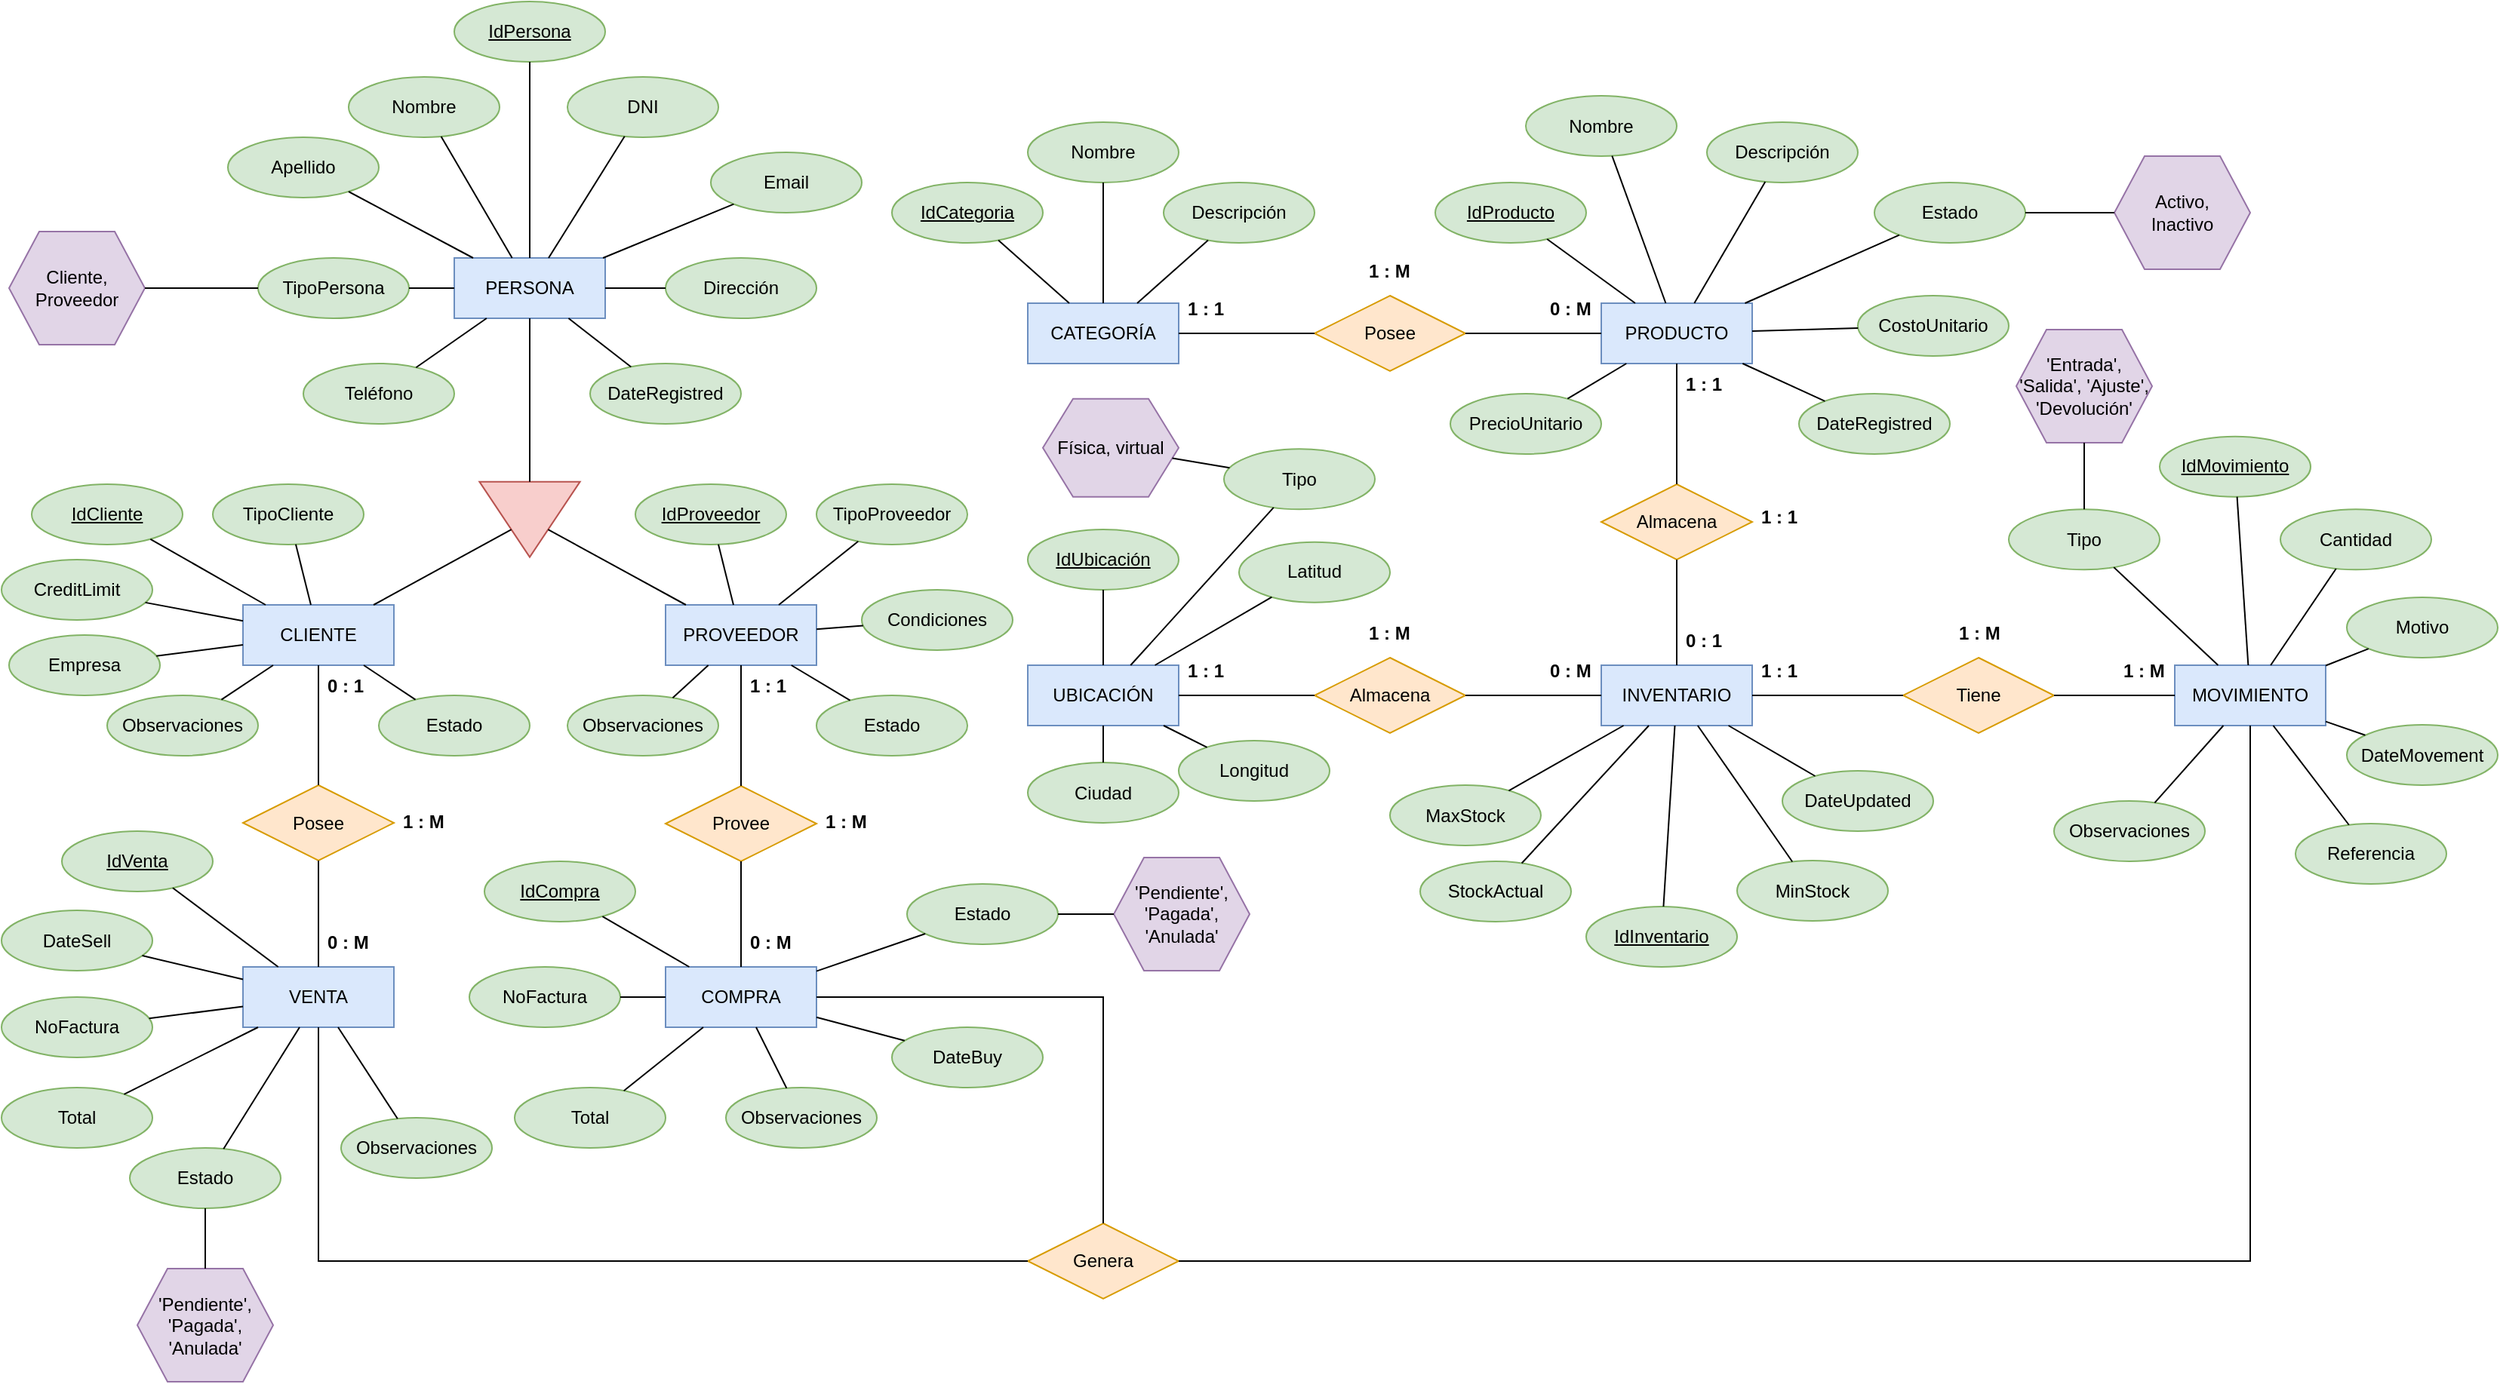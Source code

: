 <mxfile version="26.2.14">
  <diagram name="Página-1" id="IizV0ZKITarImfJM_A5O">
    <mxGraphModel dx="1426" dy="806" grid="1" gridSize="10" guides="1" tooltips="1" connect="1" arrows="1" fold="1" page="1" pageScale="1" pageWidth="827" pageHeight="1169" math="0" shadow="0">
      <root>
        <mxCell id="0" />
        <mxCell id="1" parent="0" />
        <mxCell id="AASYkf402rb6I2aHNUHm-3" value="PERSONA" style="whiteSpace=wrap;html=1;align=center;fillColor=#dae8fc;strokeColor=#6c8ebf;" parent="1" vertex="1">
          <mxGeometry x="300" y="210" width="100" height="40" as="geometry" />
        </mxCell>
        <mxCell id="AASYkf402rb6I2aHNUHm-46" value="Almacena" style="shape=rhombus;perimeter=rhombusPerimeter;whiteSpace=wrap;html=1;align=center;fillColor=#ffe6cc;strokeColor=#d79b00;" parent="1" vertex="1">
          <mxGeometry x="870" y="475" width="100" height="50" as="geometry" />
        </mxCell>
        <mxCell id="AASYkf402rb6I2aHNUHm-51" value="&lt;b&gt;1 : M&lt;/b&gt;" style="text;strokeColor=none;fillColor=none;spacingLeft=4;spacingRight=4;overflow=hidden;rotatable=0;points=[[0,0.5],[1,0.5]];portConstraint=eastwest;fontSize=12;whiteSpace=wrap;html=1;" parent="1" vertex="1">
          <mxGeometry x="260" y="570" width="40" height="30" as="geometry" />
        </mxCell>
        <mxCell id="AASYkf402rb6I2aHNUHm-61" value="TipoCliente" style="ellipse;whiteSpace=wrap;html=1;align=center;fillColor=#d5e8d4;strokeColor=#82b366;" parent="1" vertex="1">
          <mxGeometry x="140" y="360" width="100" height="40" as="geometry" />
        </mxCell>
        <mxCell id="A7rjeZ72b8iRB3e_D9d8-1" value="CLIENTE" style="whiteSpace=wrap;html=1;align=center;fillColor=#dae8fc;strokeColor=#6c8ebf;" parent="1" vertex="1">
          <mxGeometry x="160" y="440" width="100" height="40" as="geometry" />
        </mxCell>
        <mxCell id="A7rjeZ72b8iRB3e_D9d8-2" value="PROVEEDOR" style="whiteSpace=wrap;html=1;align=center;fillColor=#dae8fc;strokeColor=#6c8ebf;" parent="1" vertex="1">
          <mxGeometry x="440" y="440" width="100" height="40" as="geometry" />
        </mxCell>
        <mxCell id="A7rjeZ72b8iRB3e_D9d8-3" value="PRODUCTO" style="whiteSpace=wrap;html=1;align=center;fillColor=#dae8fc;strokeColor=#6c8ebf;" parent="1" vertex="1">
          <mxGeometry x="1060" y="240" width="100" height="40" as="geometry" />
        </mxCell>
        <mxCell id="A7rjeZ72b8iRB3e_D9d8-4" value="INVENTARIO" style="whiteSpace=wrap;html=1;align=center;fillColor=#dae8fc;strokeColor=#6c8ebf;" parent="1" vertex="1">
          <mxGeometry x="1060" y="480" width="100" height="40" as="geometry" />
        </mxCell>
        <mxCell id="A7rjeZ72b8iRB3e_D9d8-5" value="MOVIMIENTO" style="whiteSpace=wrap;html=1;align=center;fillColor=#dae8fc;strokeColor=#6c8ebf;" parent="1" vertex="1">
          <mxGeometry x="1440" y="480" width="100" height="40" as="geometry" />
        </mxCell>
        <mxCell id="A7rjeZ72b8iRB3e_D9d8-6" value="CATEGORÍA" style="whiteSpace=wrap;html=1;align=center;fillColor=#dae8fc;strokeColor=#6c8ebf;" parent="1" vertex="1">
          <mxGeometry x="680" y="240" width="100" height="40" as="geometry" />
        </mxCell>
        <mxCell id="A7rjeZ72b8iRB3e_D9d8-7" value="UBICACIÓN" style="whiteSpace=wrap;html=1;align=center;fillColor=#dae8fc;strokeColor=#6c8ebf;" parent="1" vertex="1">
          <mxGeometry x="680" y="480" width="100" height="40" as="geometry" />
        </mxCell>
        <mxCell id="A7rjeZ72b8iRB3e_D9d8-8" value="COMPRA" style="whiteSpace=wrap;html=1;align=center;fillColor=#dae8fc;strokeColor=#6c8ebf;" parent="1" vertex="1">
          <mxGeometry x="440" y="680" width="100" height="40" as="geometry" />
        </mxCell>
        <mxCell id="A7rjeZ72b8iRB3e_D9d8-9" value="VENTA" style="whiteSpace=wrap;html=1;align=center;fillColor=#dae8fc;strokeColor=#6c8ebf;" parent="1" vertex="1">
          <mxGeometry x="160" y="680" width="100" height="40" as="geometry" />
        </mxCell>
        <mxCell id="A7rjeZ72b8iRB3e_D9d8-10" value="" style="triangle;whiteSpace=wrap;html=1;rotation=90;fillColor=#f8cecc;strokeColor=#b85450;" parent="1" vertex="1">
          <mxGeometry x="325" y="350.0" width="50" height="66.67" as="geometry" />
        </mxCell>
        <mxCell id="A7rjeZ72b8iRB3e_D9d8-11" value="" style="endArrow=none;html=1;rounded=0;" parent="1" source="AASYkf402rb6I2aHNUHm-3" target="A7rjeZ72b8iRB3e_D9d8-10" edge="1">
          <mxGeometry relative="1" as="geometry">
            <mxPoint x="410" y="350" as="sourcePoint" />
            <mxPoint x="570" y="350" as="targetPoint" />
          </mxGeometry>
        </mxCell>
        <mxCell id="A7rjeZ72b8iRB3e_D9d8-12" value="" style="endArrow=none;html=1;rounded=0;" parent="1" source="A7rjeZ72b8iRB3e_D9d8-1" target="A7rjeZ72b8iRB3e_D9d8-10" edge="1">
          <mxGeometry relative="1" as="geometry">
            <mxPoint x="230" y="380" as="sourcePoint" />
            <mxPoint x="390" y="380" as="targetPoint" />
          </mxGeometry>
        </mxCell>
        <mxCell id="A7rjeZ72b8iRB3e_D9d8-13" value="" style="endArrow=none;html=1;rounded=0;" parent="1" source="A7rjeZ72b8iRB3e_D9d8-10" target="A7rjeZ72b8iRB3e_D9d8-2" edge="1">
          <mxGeometry relative="1" as="geometry">
            <mxPoint x="390" y="450" as="sourcePoint" />
            <mxPoint x="550" y="450" as="targetPoint" />
          </mxGeometry>
        </mxCell>
        <mxCell id="A7rjeZ72b8iRB3e_D9d8-14" value="Posee" style="shape=rhombus;perimeter=rhombusPerimeter;whiteSpace=wrap;html=1;align=center;fillColor=#ffe6cc;strokeColor=#d79b00;" parent="1" vertex="1">
          <mxGeometry x="160" y="559.5" width="100" height="50" as="geometry" />
        </mxCell>
        <mxCell id="A7rjeZ72b8iRB3e_D9d8-15" value="" style="endArrow=none;html=1;rounded=0;" parent="1" source="A7rjeZ72b8iRB3e_D9d8-1" target="A7rjeZ72b8iRB3e_D9d8-14" edge="1">
          <mxGeometry relative="1" as="geometry">
            <mxPoint x="210" y="520" as="sourcePoint" />
            <mxPoint x="370" y="520" as="targetPoint" />
          </mxGeometry>
        </mxCell>
        <mxCell id="A7rjeZ72b8iRB3e_D9d8-16" value="" style="endArrow=none;html=1;rounded=0;" parent="1" source="A7rjeZ72b8iRB3e_D9d8-14" target="A7rjeZ72b8iRB3e_D9d8-9" edge="1">
          <mxGeometry relative="1" as="geometry">
            <mxPoint x="400" y="540" as="sourcePoint" />
            <mxPoint x="560" y="540" as="targetPoint" />
          </mxGeometry>
        </mxCell>
        <mxCell id="A7rjeZ72b8iRB3e_D9d8-17" value="Provee" style="shape=rhombus;perimeter=rhombusPerimeter;whiteSpace=wrap;html=1;align=center;fillColor=#ffe6cc;strokeColor=#d79b00;" parent="1" vertex="1">
          <mxGeometry x="440" y="560" width="100" height="50" as="geometry" />
        </mxCell>
        <mxCell id="A7rjeZ72b8iRB3e_D9d8-18" value="" style="endArrow=none;html=1;rounded=0;" parent="1" source="A7rjeZ72b8iRB3e_D9d8-2" target="A7rjeZ72b8iRB3e_D9d8-17" edge="1">
          <mxGeometry relative="1" as="geometry">
            <mxPoint x="490" y="510" as="sourcePoint" />
            <mxPoint x="650" y="510" as="targetPoint" />
          </mxGeometry>
        </mxCell>
        <mxCell id="A7rjeZ72b8iRB3e_D9d8-19" value="" style="endArrow=none;html=1;rounded=0;" parent="1" source="A7rjeZ72b8iRB3e_D9d8-17" target="A7rjeZ72b8iRB3e_D9d8-8" edge="1">
          <mxGeometry relative="1" as="geometry">
            <mxPoint x="610" y="620" as="sourcePoint" />
            <mxPoint x="770" y="620" as="targetPoint" />
          </mxGeometry>
        </mxCell>
        <mxCell id="A7rjeZ72b8iRB3e_D9d8-20" value="Posee" style="shape=rhombus;perimeter=rhombusPerimeter;whiteSpace=wrap;html=1;align=center;fillColor=#ffe6cc;strokeColor=#d79b00;" parent="1" vertex="1">
          <mxGeometry x="870" y="235" width="100" height="50" as="geometry" />
        </mxCell>
        <mxCell id="A7rjeZ72b8iRB3e_D9d8-21" value="" style="endArrow=none;html=1;rounded=0;" parent="1" source="A7rjeZ72b8iRB3e_D9d8-6" target="A7rjeZ72b8iRB3e_D9d8-20" edge="1">
          <mxGeometry relative="1" as="geometry">
            <mxPoint x="770" y="340" as="sourcePoint" />
            <mxPoint x="930" y="340" as="targetPoint" />
          </mxGeometry>
        </mxCell>
        <mxCell id="A7rjeZ72b8iRB3e_D9d8-22" value="" style="endArrow=none;html=1;rounded=0;" parent="1" source="A7rjeZ72b8iRB3e_D9d8-20" target="A7rjeZ72b8iRB3e_D9d8-3" edge="1">
          <mxGeometry relative="1" as="geometry">
            <mxPoint x="920" y="560" as="sourcePoint" />
            <mxPoint x="1080" y="560" as="targetPoint" />
          </mxGeometry>
        </mxCell>
        <mxCell id="A7rjeZ72b8iRB3e_D9d8-23" value="Almacena" style="shape=rhombus;perimeter=rhombusPerimeter;whiteSpace=wrap;html=1;align=center;fillColor=#ffe6cc;strokeColor=#d79b00;" parent="1" vertex="1">
          <mxGeometry x="1060" y="360" width="100" height="50" as="geometry" />
        </mxCell>
        <mxCell id="A7rjeZ72b8iRB3e_D9d8-24" value="" style="endArrow=none;html=1;rounded=0;" parent="1" source="A7rjeZ72b8iRB3e_D9d8-3" target="A7rjeZ72b8iRB3e_D9d8-23" edge="1">
          <mxGeometry relative="1" as="geometry">
            <mxPoint x="1120" y="310" as="sourcePoint" />
            <mxPoint x="1280" y="310" as="targetPoint" />
          </mxGeometry>
        </mxCell>
        <mxCell id="A7rjeZ72b8iRB3e_D9d8-25" value="" style="endArrow=none;html=1;rounded=0;" parent="1" source="A7rjeZ72b8iRB3e_D9d8-23" target="A7rjeZ72b8iRB3e_D9d8-4" edge="1">
          <mxGeometry relative="1" as="geometry">
            <mxPoint x="1110" y="440" as="sourcePoint" />
            <mxPoint x="1270" y="440" as="targetPoint" />
          </mxGeometry>
        </mxCell>
        <mxCell id="A7rjeZ72b8iRB3e_D9d8-26" value="Tiene" style="shape=rhombus;perimeter=rhombusPerimeter;whiteSpace=wrap;html=1;align=center;fillColor=#ffe6cc;strokeColor=#d79b00;" parent="1" vertex="1">
          <mxGeometry x="1260" y="475" width="100" height="50" as="geometry" />
        </mxCell>
        <mxCell id="A7rjeZ72b8iRB3e_D9d8-27" value="" style="endArrow=none;html=1;rounded=0;" parent="1" source="A7rjeZ72b8iRB3e_D9d8-4" target="A7rjeZ72b8iRB3e_D9d8-26" edge="1">
          <mxGeometry relative="1" as="geometry">
            <mxPoint x="1180" y="560" as="sourcePoint" />
            <mxPoint x="1340" y="560" as="targetPoint" />
          </mxGeometry>
        </mxCell>
        <mxCell id="A7rjeZ72b8iRB3e_D9d8-28" value="" style="endArrow=none;html=1;rounded=0;" parent="1" source="A7rjeZ72b8iRB3e_D9d8-26" target="A7rjeZ72b8iRB3e_D9d8-5" edge="1">
          <mxGeometry relative="1" as="geometry">
            <mxPoint x="1310" y="590" as="sourcePoint" />
            <mxPoint x="1470" y="590" as="targetPoint" />
          </mxGeometry>
        </mxCell>
        <mxCell id="A7rjeZ72b8iRB3e_D9d8-29" value="Genera" style="shape=rhombus;perimeter=rhombusPerimeter;whiteSpace=wrap;html=1;align=center;fillColor=#ffe6cc;strokeColor=#d79b00;" parent="1" vertex="1">
          <mxGeometry x="680" y="850" width="100" height="50" as="geometry" />
        </mxCell>
        <mxCell id="A7rjeZ72b8iRB3e_D9d8-30" value="" style="endArrow=none;html=1;rounded=0;" parent="1" source="A7rjeZ72b8iRB3e_D9d8-9" target="A7rjeZ72b8iRB3e_D9d8-29" edge="1">
          <mxGeometry relative="1" as="geometry">
            <mxPoint x="410" y="800" as="sourcePoint" />
            <mxPoint x="570" y="800" as="targetPoint" />
            <Array as="points">
              <mxPoint x="210" y="875" />
            </Array>
          </mxGeometry>
        </mxCell>
        <mxCell id="A7rjeZ72b8iRB3e_D9d8-31" value="" style="endArrow=none;html=1;rounded=0;" parent="1" source="A7rjeZ72b8iRB3e_D9d8-29" target="A7rjeZ72b8iRB3e_D9d8-5" edge="1">
          <mxGeometry relative="1" as="geometry">
            <mxPoint x="1040" y="810" as="sourcePoint" />
            <mxPoint x="1200" y="810" as="targetPoint" />
            <Array as="points">
              <mxPoint x="1490" y="875" />
            </Array>
          </mxGeometry>
        </mxCell>
        <mxCell id="A7rjeZ72b8iRB3e_D9d8-32" value="" style="endArrow=none;html=1;rounded=0;" parent="1" source="A7rjeZ72b8iRB3e_D9d8-8" target="A7rjeZ72b8iRB3e_D9d8-29" edge="1">
          <mxGeometry relative="1" as="geometry">
            <mxPoint x="590" y="700" as="sourcePoint" />
            <mxPoint x="750" y="700" as="targetPoint" />
            <Array as="points">
              <mxPoint x="730" y="700" />
            </Array>
          </mxGeometry>
        </mxCell>
        <mxCell id="A7rjeZ72b8iRB3e_D9d8-33" value="" style="endArrow=none;html=1;rounded=0;" parent="1" source="A7rjeZ72b8iRB3e_D9d8-7" target="AASYkf402rb6I2aHNUHm-46" edge="1">
          <mxGeometry relative="1" as="geometry">
            <mxPoint x="920" y="640" as="sourcePoint" />
            <mxPoint x="1080" y="640" as="targetPoint" />
          </mxGeometry>
        </mxCell>
        <mxCell id="A7rjeZ72b8iRB3e_D9d8-34" value="" style="endArrow=none;html=1;rounded=0;" parent="1" source="AASYkf402rb6I2aHNUHm-46" target="A7rjeZ72b8iRB3e_D9d8-4" edge="1">
          <mxGeometry relative="1" as="geometry">
            <mxPoint x="970" y="590" as="sourcePoint" />
            <mxPoint x="1130" y="590" as="targetPoint" />
          </mxGeometry>
        </mxCell>
        <mxCell id="A7rjeZ72b8iRB3e_D9d8-35" value="IdPersona" style="ellipse;whiteSpace=wrap;html=1;align=center;fontStyle=4;fillColor=#d5e8d4;strokeColor=#82b366;" parent="1" vertex="1">
          <mxGeometry x="300" y="40" width="100" height="40" as="geometry" />
        </mxCell>
        <mxCell id="A7rjeZ72b8iRB3e_D9d8-36" value="Nombre" style="ellipse;whiteSpace=wrap;html=1;align=center;fillColor=#d5e8d4;strokeColor=#82b366;" parent="1" vertex="1">
          <mxGeometry x="230" y="90" width="100" height="40" as="geometry" />
        </mxCell>
        <mxCell id="A7rjeZ72b8iRB3e_D9d8-37" value="Apellido" style="ellipse;whiteSpace=wrap;html=1;align=center;fillColor=#d5e8d4;strokeColor=#82b366;" parent="1" vertex="1">
          <mxGeometry x="150" y="130" width="100" height="40" as="geometry" />
        </mxCell>
        <mxCell id="A7rjeZ72b8iRB3e_D9d8-38" value="DNI" style="ellipse;whiteSpace=wrap;html=1;align=center;fillColor=#d5e8d4;strokeColor=#82b366;" parent="1" vertex="1">
          <mxGeometry x="375" y="90" width="100" height="40" as="geometry" />
        </mxCell>
        <mxCell id="A7rjeZ72b8iRB3e_D9d8-39" value="Email" style="ellipse;whiteSpace=wrap;html=1;align=center;fillColor=#d5e8d4;strokeColor=#82b366;" parent="1" vertex="1">
          <mxGeometry x="470" y="140" width="100" height="40" as="geometry" />
        </mxCell>
        <mxCell id="A7rjeZ72b8iRB3e_D9d8-40" value="Teléfono" style="ellipse;whiteSpace=wrap;html=1;align=center;fillColor=#d5e8d4;strokeColor=#82b366;" parent="1" vertex="1">
          <mxGeometry x="200" y="280" width="100" height="40" as="geometry" />
        </mxCell>
        <mxCell id="A7rjeZ72b8iRB3e_D9d8-41" value="Dirección" style="ellipse;whiteSpace=wrap;html=1;align=center;fillColor=#d5e8d4;strokeColor=#82b366;" parent="1" vertex="1">
          <mxGeometry x="440" y="210" width="100" height="40" as="geometry" />
        </mxCell>
        <mxCell id="A7rjeZ72b8iRB3e_D9d8-42" value="DateRegistred" style="ellipse;whiteSpace=wrap;html=1;align=center;fillColor=#d5e8d4;strokeColor=#82b366;" parent="1" vertex="1">
          <mxGeometry x="390" y="280" width="100" height="40" as="geometry" />
        </mxCell>
        <mxCell id="A7rjeZ72b8iRB3e_D9d8-45" value="TipoPersona" style="ellipse;whiteSpace=wrap;html=1;align=center;fillColor=#d5e8d4;strokeColor=#82b366;" parent="1" vertex="1">
          <mxGeometry x="170" y="210" width="100" height="40" as="geometry" />
        </mxCell>
        <mxCell id="A7rjeZ72b8iRB3e_D9d8-46" value="" style="endArrow=none;html=1;rounded=0;" parent="1" source="AASYkf402rb6I2aHNUHm-3" target="A7rjeZ72b8iRB3e_D9d8-35" edge="1">
          <mxGeometry relative="1" as="geometry">
            <mxPoint x="320" y="120" as="sourcePoint" />
            <mxPoint x="480" y="120" as="targetPoint" />
          </mxGeometry>
        </mxCell>
        <mxCell id="A7rjeZ72b8iRB3e_D9d8-47" value="" style="endArrow=none;html=1;rounded=0;" parent="1" source="A7rjeZ72b8iRB3e_D9d8-36" target="AASYkf402rb6I2aHNUHm-3" edge="1">
          <mxGeometry relative="1" as="geometry">
            <mxPoint x="260" y="120" as="sourcePoint" />
            <mxPoint x="420" y="120" as="targetPoint" />
          </mxGeometry>
        </mxCell>
        <mxCell id="A7rjeZ72b8iRB3e_D9d8-48" value="" style="endArrow=none;html=1;rounded=0;" parent="1" source="A7rjeZ72b8iRB3e_D9d8-37" target="AASYkf402rb6I2aHNUHm-3" edge="1">
          <mxGeometry relative="1" as="geometry">
            <mxPoint x="240" y="180" as="sourcePoint" />
            <mxPoint x="400" y="180" as="targetPoint" />
          </mxGeometry>
        </mxCell>
        <mxCell id="A7rjeZ72b8iRB3e_D9d8-49" value="" style="endArrow=none;html=1;rounded=0;" parent="1" source="A7rjeZ72b8iRB3e_D9d8-40" target="AASYkf402rb6I2aHNUHm-3" edge="1">
          <mxGeometry relative="1" as="geometry">
            <mxPoint x="160" y="210" as="sourcePoint" />
            <mxPoint x="320" y="210" as="targetPoint" />
          </mxGeometry>
        </mxCell>
        <mxCell id="A7rjeZ72b8iRB3e_D9d8-50" value="" style="endArrow=none;html=1;rounded=0;" parent="1" source="A7rjeZ72b8iRB3e_D9d8-45" target="AASYkf402rb6I2aHNUHm-3" edge="1">
          <mxGeometry relative="1" as="geometry">
            <mxPoint x="310" y="300" as="sourcePoint" />
            <mxPoint x="470" y="300" as="targetPoint" />
          </mxGeometry>
        </mxCell>
        <mxCell id="A7rjeZ72b8iRB3e_D9d8-51" value="" style="endArrow=none;html=1;rounded=0;" parent="1" source="AASYkf402rb6I2aHNUHm-3" target="A7rjeZ72b8iRB3e_D9d8-38" edge="1">
          <mxGeometry relative="1" as="geometry">
            <mxPoint x="400" y="170" as="sourcePoint" />
            <mxPoint x="560" y="170" as="targetPoint" />
          </mxGeometry>
        </mxCell>
        <mxCell id="A7rjeZ72b8iRB3e_D9d8-52" value="" style="endArrow=none;html=1;rounded=0;" parent="1" source="AASYkf402rb6I2aHNUHm-3" target="A7rjeZ72b8iRB3e_D9d8-39" edge="1">
          <mxGeometry relative="1" as="geometry">
            <mxPoint x="420" y="190" as="sourcePoint" />
            <mxPoint x="580" y="190" as="targetPoint" />
          </mxGeometry>
        </mxCell>
        <mxCell id="A7rjeZ72b8iRB3e_D9d8-53" value="" style="endArrow=none;html=1;rounded=0;" parent="1" source="AASYkf402rb6I2aHNUHm-3" target="A7rjeZ72b8iRB3e_D9d8-41" edge="1">
          <mxGeometry relative="1" as="geometry">
            <mxPoint x="460" y="250" as="sourcePoint" />
            <mxPoint x="620" y="250" as="targetPoint" />
          </mxGeometry>
        </mxCell>
        <mxCell id="A7rjeZ72b8iRB3e_D9d8-54" value="" style="endArrow=none;html=1;rounded=0;" parent="1" source="AASYkf402rb6I2aHNUHm-3" target="A7rjeZ72b8iRB3e_D9d8-42" edge="1">
          <mxGeometry relative="1" as="geometry">
            <mxPoint x="390" y="280" as="sourcePoint" />
            <mxPoint x="550" y="280" as="targetPoint" />
          </mxGeometry>
        </mxCell>
        <mxCell id="A7rjeZ72b8iRB3e_D9d8-55" value="IdCliente" style="ellipse;whiteSpace=wrap;html=1;align=center;fontStyle=4;fillColor=#d5e8d4;strokeColor=#82b366;" parent="1" vertex="1">
          <mxGeometry x="20" y="360" width="100" height="40" as="geometry" />
        </mxCell>
        <mxCell id="A7rjeZ72b8iRB3e_D9d8-57" value="Cliente,&lt;div&gt;Proveedor&lt;/div&gt;" style="shape=hexagon;perimeter=hexagonPerimeter2;whiteSpace=wrap;html=1;fixedSize=1;fillColor=#e1d5e7;strokeColor=#9673a6;" parent="1" vertex="1">
          <mxGeometry x="5" y="192.5" width="90" height="75" as="geometry" />
        </mxCell>
        <mxCell id="A7rjeZ72b8iRB3e_D9d8-58" value="" style="endArrow=none;html=1;rounded=0;" parent="1" source="A7rjeZ72b8iRB3e_D9d8-57" target="A7rjeZ72b8iRB3e_D9d8-45" edge="1">
          <mxGeometry relative="1" as="geometry">
            <mxPoint x="100" y="280" as="sourcePoint" />
            <mxPoint x="260" y="280" as="targetPoint" />
          </mxGeometry>
        </mxCell>
        <mxCell id="A7rjeZ72b8iRB3e_D9d8-59" value="CreditLimit" style="ellipse;whiteSpace=wrap;html=1;align=center;fillColor=#d5e8d4;strokeColor=#82b366;" parent="1" vertex="1">
          <mxGeometry y="410" width="100" height="40" as="geometry" />
        </mxCell>
        <mxCell id="A7rjeZ72b8iRB3e_D9d8-60" value="Empresa" style="ellipse;whiteSpace=wrap;html=1;align=center;fillColor=#d5e8d4;strokeColor=#82b366;" parent="1" vertex="1">
          <mxGeometry x="5" y="460" width="100" height="40" as="geometry" />
        </mxCell>
        <mxCell id="A7rjeZ72b8iRB3e_D9d8-61" value="" style="endArrow=none;html=1;rounded=0;" parent="1" source="AASYkf402rb6I2aHNUHm-61" target="A7rjeZ72b8iRB3e_D9d8-1" edge="1">
          <mxGeometry relative="1" as="geometry">
            <mxPoint x="230" y="400" as="sourcePoint" />
            <mxPoint x="390" y="400" as="targetPoint" />
          </mxGeometry>
        </mxCell>
        <mxCell id="A7rjeZ72b8iRB3e_D9d8-62" value="" style="endArrow=none;html=1;rounded=0;" parent="1" source="A7rjeZ72b8iRB3e_D9d8-55" target="A7rjeZ72b8iRB3e_D9d8-1" edge="1">
          <mxGeometry relative="1" as="geometry">
            <mxPoint x="70" y="470" as="sourcePoint" />
            <mxPoint x="230" y="470" as="targetPoint" />
          </mxGeometry>
        </mxCell>
        <mxCell id="A7rjeZ72b8iRB3e_D9d8-63" value="" style="endArrow=none;html=1;rounded=0;" parent="1" source="A7rjeZ72b8iRB3e_D9d8-59" target="A7rjeZ72b8iRB3e_D9d8-1" edge="1">
          <mxGeometry relative="1" as="geometry">
            <mxPoint x="170" y="510" as="sourcePoint" />
            <mxPoint x="330" y="510" as="targetPoint" />
          </mxGeometry>
        </mxCell>
        <mxCell id="A7rjeZ72b8iRB3e_D9d8-64" value="" style="endArrow=none;html=1;rounded=0;" parent="1" source="A7rjeZ72b8iRB3e_D9d8-60" target="A7rjeZ72b8iRB3e_D9d8-1" edge="1">
          <mxGeometry relative="1" as="geometry">
            <mxPoint x="140" y="520" as="sourcePoint" />
            <mxPoint x="300" y="520" as="targetPoint" />
          </mxGeometry>
        </mxCell>
        <mxCell id="A7rjeZ72b8iRB3e_D9d8-65" value="Estado" style="ellipse;whiteSpace=wrap;html=1;align=center;fillColor=#d5e8d4;strokeColor=#82b366;" parent="1" vertex="1">
          <mxGeometry x="250" y="500" width="100" height="40" as="geometry" />
        </mxCell>
        <mxCell id="A7rjeZ72b8iRB3e_D9d8-66" value="" style="endArrow=none;html=1;rounded=0;" parent="1" source="A7rjeZ72b8iRB3e_D9d8-1" target="A7rjeZ72b8iRB3e_D9d8-65" edge="1">
          <mxGeometry relative="1" as="geometry">
            <mxPoint x="310" y="550" as="sourcePoint" />
            <mxPoint x="470" y="550" as="targetPoint" />
          </mxGeometry>
        </mxCell>
        <mxCell id="A7rjeZ72b8iRB3e_D9d8-69" value="Observaciones" style="ellipse;whiteSpace=wrap;html=1;align=center;fillColor=#d5e8d4;strokeColor=#82b366;" parent="1" vertex="1">
          <mxGeometry x="70" y="500" width="100" height="40" as="geometry" />
        </mxCell>
        <mxCell id="A7rjeZ72b8iRB3e_D9d8-70" value="" style="endArrow=none;html=1;rounded=0;" parent="1" source="A7rjeZ72b8iRB3e_D9d8-69" target="A7rjeZ72b8iRB3e_D9d8-1" edge="1">
          <mxGeometry relative="1" as="geometry">
            <mxPoint x="160" y="520" as="sourcePoint" />
            <mxPoint x="320" y="520" as="targetPoint" />
          </mxGeometry>
        </mxCell>
        <mxCell id="A7rjeZ72b8iRB3e_D9d8-71" value="IdProveedor" style="ellipse;whiteSpace=wrap;html=1;align=center;fontStyle=4;fillColor=#d5e8d4;strokeColor=#82b366;" parent="1" vertex="1">
          <mxGeometry x="420" y="360" width="100" height="40" as="geometry" />
        </mxCell>
        <mxCell id="A7rjeZ72b8iRB3e_D9d8-72" value="TipoProveedor" style="ellipse;whiteSpace=wrap;html=1;align=center;fillColor=#d5e8d4;strokeColor=#82b366;" parent="1" vertex="1">
          <mxGeometry x="540" y="360" width="100" height="40" as="geometry" />
        </mxCell>
        <mxCell id="A7rjeZ72b8iRB3e_D9d8-73" value="Condiciones" style="ellipse;whiteSpace=wrap;html=1;align=center;fillColor=#d5e8d4;strokeColor=#82b366;" parent="1" vertex="1">
          <mxGeometry x="570" y="430" width="100" height="40" as="geometry" />
        </mxCell>
        <mxCell id="A7rjeZ72b8iRB3e_D9d8-74" value="Estado" style="ellipse;whiteSpace=wrap;html=1;align=center;fillColor=#d5e8d4;strokeColor=#82b366;" parent="1" vertex="1">
          <mxGeometry x="540" y="500" width="100" height="40" as="geometry" />
        </mxCell>
        <mxCell id="A7rjeZ72b8iRB3e_D9d8-75" value="Observaciones" style="ellipse;whiteSpace=wrap;html=1;align=center;fillColor=#d5e8d4;strokeColor=#82b366;" parent="1" vertex="1">
          <mxGeometry x="375" y="500" width="100" height="40" as="geometry" />
        </mxCell>
        <mxCell id="A7rjeZ72b8iRB3e_D9d8-76" value="" style="endArrow=none;html=1;rounded=0;" parent="1" source="A7rjeZ72b8iRB3e_D9d8-75" target="A7rjeZ72b8iRB3e_D9d8-2" edge="1">
          <mxGeometry relative="1" as="geometry">
            <mxPoint x="430" y="580" as="sourcePoint" />
            <mxPoint x="590" y="580" as="targetPoint" />
          </mxGeometry>
        </mxCell>
        <mxCell id="A7rjeZ72b8iRB3e_D9d8-77" value="" style="endArrow=none;html=1;rounded=0;" parent="1" source="A7rjeZ72b8iRB3e_D9d8-2" target="A7rjeZ72b8iRB3e_D9d8-74" edge="1">
          <mxGeometry relative="1" as="geometry">
            <mxPoint x="600" y="570" as="sourcePoint" />
            <mxPoint x="760" y="570" as="targetPoint" />
          </mxGeometry>
        </mxCell>
        <mxCell id="A7rjeZ72b8iRB3e_D9d8-78" value="" style="endArrow=none;html=1;rounded=0;" parent="1" source="A7rjeZ72b8iRB3e_D9d8-2" target="A7rjeZ72b8iRB3e_D9d8-71" edge="1">
          <mxGeometry relative="1" as="geometry">
            <mxPoint x="520" y="420" as="sourcePoint" />
            <mxPoint x="680" y="420" as="targetPoint" />
          </mxGeometry>
        </mxCell>
        <mxCell id="A7rjeZ72b8iRB3e_D9d8-79" value="" style="endArrow=none;html=1;rounded=0;" parent="1" source="A7rjeZ72b8iRB3e_D9d8-2" target="A7rjeZ72b8iRB3e_D9d8-72" edge="1">
          <mxGeometry relative="1" as="geometry">
            <mxPoint x="530" y="420" as="sourcePoint" />
            <mxPoint x="690" y="420" as="targetPoint" />
          </mxGeometry>
        </mxCell>
        <mxCell id="A7rjeZ72b8iRB3e_D9d8-80" value="" style="endArrow=none;html=1;rounded=0;" parent="1" source="A7rjeZ72b8iRB3e_D9d8-2" target="A7rjeZ72b8iRB3e_D9d8-73" edge="1">
          <mxGeometry relative="1" as="geometry">
            <mxPoint x="590" y="480" as="sourcePoint" />
            <mxPoint x="750" y="480" as="targetPoint" />
          </mxGeometry>
        </mxCell>
        <mxCell id="A7rjeZ72b8iRB3e_D9d8-81" value="IdProducto" style="ellipse;whiteSpace=wrap;html=1;align=center;fontStyle=4;fillColor=#d5e8d4;strokeColor=#82b366;" parent="1" vertex="1">
          <mxGeometry x="950" y="160" width="100" height="40" as="geometry" />
        </mxCell>
        <mxCell id="A7rjeZ72b8iRB3e_D9d8-82" value="Nombre" style="ellipse;whiteSpace=wrap;html=1;align=center;fillColor=#d5e8d4;strokeColor=#82b366;" parent="1" vertex="1">
          <mxGeometry x="1010" y="102.5" width="100" height="40" as="geometry" />
        </mxCell>
        <mxCell id="A7rjeZ72b8iRB3e_D9d8-85" value="Descripción" style="ellipse;whiteSpace=wrap;html=1;align=center;fillColor=#d5e8d4;strokeColor=#82b366;" parent="1" vertex="1">
          <mxGeometry x="1130" y="120" width="100" height="40" as="geometry" />
        </mxCell>
        <mxCell id="A7rjeZ72b8iRB3e_D9d8-86" value="PrecioUnitario" style="ellipse;whiteSpace=wrap;html=1;align=center;fillColor=#d5e8d4;strokeColor=#82b366;" parent="1" vertex="1">
          <mxGeometry x="960" y="300" width="100" height="40" as="geometry" />
        </mxCell>
        <mxCell id="A7rjeZ72b8iRB3e_D9d8-87" value="CostoUnitario" style="ellipse;whiteSpace=wrap;html=1;align=center;fillColor=#d5e8d4;strokeColor=#82b366;" parent="1" vertex="1">
          <mxGeometry x="1230" y="235" width="100" height="40" as="geometry" />
        </mxCell>
        <mxCell id="A7rjeZ72b8iRB3e_D9d8-88" value="DateRegistred" style="ellipse;whiteSpace=wrap;html=1;align=center;fillColor=#d5e8d4;strokeColor=#82b366;" parent="1" vertex="1">
          <mxGeometry x="1191" y="300" width="100" height="40" as="geometry" />
        </mxCell>
        <mxCell id="A7rjeZ72b8iRB3e_D9d8-89" value="" style="endArrow=none;html=1;rounded=0;" parent="1" source="A7rjeZ72b8iRB3e_D9d8-81" target="A7rjeZ72b8iRB3e_D9d8-3" edge="1">
          <mxGeometry relative="1" as="geometry">
            <mxPoint x="1150" y="170" as="sourcePoint" />
            <mxPoint x="1310" y="170" as="targetPoint" />
          </mxGeometry>
        </mxCell>
        <mxCell id="A7rjeZ72b8iRB3e_D9d8-90" value="" style="endArrow=none;html=1;rounded=0;" parent="1" source="A7rjeZ72b8iRB3e_D9d8-82" target="A7rjeZ72b8iRB3e_D9d8-3" edge="1">
          <mxGeometry relative="1" as="geometry">
            <mxPoint x="1090" y="170" as="sourcePoint" />
            <mxPoint x="1250" y="170" as="targetPoint" />
          </mxGeometry>
        </mxCell>
        <mxCell id="A7rjeZ72b8iRB3e_D9d8-91" value="Estado" style="ellipse;whiteSpace=wrap;html=1;align=center;fillColor=#d5e8d4;strokeColor=#82b366;" parent="1" vertex="1">
          <mxGeometry x="1241" y="160" width="100" height="40" as="geometry" />
        </mxCell>
        <mxCell id="A7rjeZ72b8iRB3e_D9d8-92" value="Activo,&lt;div&gt;Inactivo&lt;/div&gt;" style="shape=hexagon;perimeter=hexagonPerimeter2;whiteSpace=wrap;html=1;fixedSize=1;fillColor=#e1d5e7;strokeColor=#9673a6;" parent="1" vertex="1">
          <mxGeometry x="1400" y="142.5" width="90" height="75" as="geometry" />
        </mxCell>
        <mxCell id="A7rjeZ72b8iRB3e_D9d8-93" value="" style="endArrow=none;html=1;rounded=0;" parent="1" source="A7rjeZ72b8iRB3e_D9d8-86" target="A7rjeZ72b8iRB3e_D9d8-3" edge="1">
          <mxGeometry relative="1" as="geometry">
            <mxPoint x="1080" y="330" as="sourcePoint" />
            <mxPoint x="1240" y="330" as="targetPoint" />
          </mxGeometry>
        </mxCell>
        <mxCell id="A7rjeZ72b8iRB3e_D9d8-94" value="" style="endArrow=none;html=1;rounded=0;" parent="1" source="A7rjeZ72b8iRB3e_D9d8-3" target="A7rjeZ72b8iRB3e_D9d8-85" edge="1">
          <mxGeometry relative="1" as="geometry">
            <mxPoint x="1190" y="210" as="sourcePoint" />
            <mxPoint x="1350" y="210" as="targetPoint" />
          </mxGeometry>
        </mxCell>
        <mxCell id="A7rjeZ72b8iRB3e_D9d8-95" value="" style="endArrow=none;html=1;rounded=0;" parent="1" source="A7rjeZ72b8iRB3e_D9d8-3" target="A7rjeZ72b8iRB3e_D9d8-91" edge="1">
          <mxGeometry relative="1" as="geometry">
            <mxPoint x="1180" y="210" as="sourcePoint" />
            <mxPoint x="1340" y="210" as="targetPoint" />
          </mxGeometry>
        </mxCell>
        <mxCell id="A7rjeZ72b8iRB3e_D9d8-96" value="" style="endArrow=none;html=1;rounded=0;" parent="1" source="A7rjeZ72b8iRB3e_D9d8-87" target="A7rjeZ72b8iRB3e_D9d8-3" edge="1">
          <mxGeometry relative="1" as="geometry">
            <mxPoint x="1031" y="320" as="sourcePoint" />
            <mxPoint x="1031" y="320" as="targetPoint" />
          </mxGeometry>
        </mxCell>
        <mxCell id="A7rjeZ72b8iRB3e_D9d8-97" value="" style="endArrow=none;html=1;rounded=0;" parent="1" source="A7rjeZ72b8iRB3e_D9d8-88" target="A7rjeZ72b8iRB3e_D9d8-3" edge="1">
          <mxGeometry relative="1" as="geometry">
            <mxPoint x="1230" y="320" as="sourcePoint" />
            <mxPoint x="1390" y="320" as="targetPoint" />
          </mxGeometry>
        </mxCell>
        <mxCell id="A7rjeZ72b8iRB3e_D9d8-98" value="" style="endArrow=none;html=1;rounded=0;" parent="1" source="A7rjeZ72b8iRB3e_D9d8-91" target="A7rjeZ72b8iRB3e_D9d8-92" edge="1">
          <mxGeometry relative="1" as="geometry">
            <mxPoint x="1340" y="300" as="sourcePoint" />
            <mxPoint x="1500" y="300" as="targetPoint" />
          </mxGeometry>
        </mxCell>
        <mxCell id="A7rjeZ72b8iRB3e_D9d8-99" value="IdCategoria" style="ellipse;whiteSpace=wrap;html=1;align=center;fontStyle=4;fillColor=#d5e8d4;strokeColor=#82b366;" parent="1" vertex="1">
          <mxGeometry x="590" y="160" width="100" height="40" as="geometry" />
        </mxCell>
        <mxCell id="A7rjeZ72b8iRB3e_D9d8-100" value="Descripción" style="ellipse;whiteSpace=wrap;html=1;align=center;fillColor=#d5e8d4;strokeColor=#82b366;" parent="1" vertex="1">
          <mxGeometry x="770" y="160" width="100" height="40" as="geometry" />
        </mxCell>
        <mxCell id="A7rjeZ72b8iRB3e_D9d8-101" value="Nombre" style="ellipse;whiteSpace=wrap;html=1;align=center;fillColor=#d5e8d4;strokeColor=#82b366;" parent="1" vertex="1">
          <mxGeometry x="680" y="120" width="100" height="40" as="geometry" />
        </mxCell>
        <mxCell id="A7rjeZ72b8iRB3e_D9d8-103" value="" style="endArrow=none;html=1;rounded=0;" parent="1" source="A7rjeZ72b8iRB3e_D9d8-99" target="A7rjeZ72b8iRB3e_D9d8-6" edge="1">
          <mxGeometry relative="1" as="geometry">
            <mxPoint x="710" y="210" as="sourcePoint" />
            <mxPoint x="870" y="210" as="targetPoint" />
          </mxGeometry>
        </mxCell>
        <mxCell id="A7rjeZ72b8iRB3e_D9d8-104" value="" style="endArrow=none;html=1;rounded=0;" parent="1" source="A7rjeZ72b8iRB3e_D9d8-6" target="A7rjeZ72b8iRB3e_D9d8-101" edge="1">
          <mxGeometry relative="1" as="geometry">
            <mxPoint x="740" y="230" as="sourcePoint" />
            <mxPoint x="900" y="230" as="targetPoint" />
          </mxGeometry>
        </mxCell>
        <mxCell id="A7rjeZ72b8iRB3e_D9d8-105" value="" style="endArrow=none;html=1;rounded=0;" parent="1" source="A7rjeZ72b8iRB3e_D9d8-6" target="A7rjeZ72b8iRB3e_D9d8-100" edge="1">
          <mxGeometry relative="1" as="geometry">
            <mxPoint x="700" y="330" as="sourcePoint" />
            <mxPoint x="860" y="330" as="targetPoint" />
          </mxGeometry>
        </mxCell>
        <mxCell id="A7rjeZ72b8iRB3e_D9d8-106" value="&lt;b&gt;0 : M&lt;/b&gt;" style="text;strokeColor=none;fillColor=none;spacingLeft=4;spacingRight=4;overflow=hidden;rotatable=0;points=[[0,0.5],[1,0.5]];portConstraint=eastwest;fontSize=12;whiteSpace=wrap;html=1;" parent="1" vertex="1">
          <mxGeometry x="210" y="650" width="40" height="30" as="geometry" />
        </mxCell>
        <mxCell id="A7rjeZ72b8iRB3e_D9d8-107" value="&lt;b&gt;0 : 1&lt;/b&gt;" style="text;strokeColor=none;fillColor=none;spacingLeft=4;spacingRight=4;overflow=hidden;rotatable=0;points=[[0,0.5],[1,0.5]];portConstraint=eastwest;fontSize=12;whiteSpace=wrap;html=1;" parent="1" vertex="1">
          <mxGeometry x="210" y="480" width="40" height="30" as="geometry" />
        </mxCell>
        <mxCell id="A7rjeZ72b8iRB3e_D9d8-108" value="&lt;b&gt;1 : M&lt;/b&gt;" style="text;strokeColor=none;fillColor=none;spacingLeft=4;spacingRight=4;overflow=hidden;rotatable=0;points=[[0,0.5],[1,0.5]];portConstraint=eastwest;fontSize=12;whiteSpace=wrap;html=1;" parent="1" vertex="1">
          <mxGeometry x="540" y="570" width="40" height="30" as="geometry" />
        </mxCell>
        <mxCell id="A7rjeZ72b8iRB3e_D9d8-109" value="&lt;b&gt;1 : 1&lt;/b&gt;" style="text;strokeColor=none;fillColor=none;spacingLeft=4;spacingRight=4;overflow=hidden;rotatable=0;points=[[0,0.5],[1,0.5]];portConstraint=eastwest;fontSize=12;whiteSpace=wrap;html=1;" parent="1" vertex="1">
          <mxGeometry x="490" y="480" width="40" height="30" as="geometry" />
        </mxCell>
        <mxCell id="A7rjeZ72b8iRB3e_D9d8-110" value="&lt;b&gt;0 : M&lt;/b&gt;" style="text;strokeColor=none;fillColor=none;spacingLeft=4;spacingRight=4;overflow=hidden;rotatable=0;points=[[0,0.5],[1,0.5]];portConstraint=eastwest;fontSize=12;whiteSpace=wrap;html=1;" parent="1" vertex="1">
          <mxGeometry x="490" y="650" width="40" height="30" as="geometry" />
        </mxCell>
        <mxCell id="A7rjeZ72b8iRB3e_D9d8-111" value="&lt;b&gt;1 : M&lt;/b&gt;" style="text;strokeColor=none;fillColor=none;spacingLeft=4;spacingRight=4;overflow=hidden;rotatable=0;points=[[0,0.5],[1,0.5]];portConstraint=eastwest;fontSize=12;whiteSpace=wrap;html=1;" parent="1" vertex="1">
          <mxGeometry x="900" y="445" width="40" height="30" as="geometry" />
        </mxCell>
        <mxCell id="A7rjeZ72b8iRB3e_D9d8-112" value="&lt;b&gt;0 : M&lt;/b&gt;" style="text;strokeColor=none;fillColor=none;spacingLeft=4;spacingRight=4;overflow=hidden;rotatable=0;points=[[0,0.5],[1,0.5]];portConstraint=eastwest;fontSize=12;whiteSpace=wrap;html=1;" parent="1" vertex="1">
          <mxGeometry x="1020" y="470" width="40" height="30" as="geometry" />
        </mxCell>
        <mxCell id="A7rjeZ72b8iRB3e_D9d8-113" value="&lt;b&gt;1 : 1&lt;/b&gt;" style="text;strokeColor=none;fillColor=none;spacingLeft=4;spacingRight=4;overflow=hidden;rotatable=0;points=[[0,0.5],[1,0.5]];portConstraint=eastwest;fontSize=12;whiteSpace=wrap;html=1;" parent="1" vertex="1">
          <mxGeometry x="780" y="470" width="40" height="30" as="geometry" />
        </mxCell>
        <mxCell id="A7rjeZ72b8iRB3e_D9d8-114" value="&lt;b&gt;1 : 1&lt;/b&gt;" style="text;strokeColor=none;fillColor=none;spacingLeft=4;spacingRight=4;overflow=hidden;rotatable=0;points=[[0,0.5],[1,0.5]];portConstraint=eastwest;fontSize=12;whiteSpace=wrap;html=1;" parent="1" vertex="1">
          <mxGeometry x="1160" y="368.34" width="40" height="30" as="geometry" />
        </mxCell>
        <mxCell id="A7rjeZ72b8iRB3e_D9d8-115" value="&lt;b&gt;0 : 1&lt;/b&gt;" style="text;strokeColor=none;fillColor=none;spacingLeft=4;spacingRight=4;overflow=hidden;rotatable=0;points=[[0,0.5],[1,0.5]];portConstraint=eastwest;fontSize=12;whiteSpace=wrap;html=1;" parent="1" vertex="1">
          <mxGeometry x="1110" y="450" width="40" height="30" as="geometry" />
        </mxCell>
        <mxCell id="A7rjeZ72b8iRB3e_D9d8-116" value="&lt;b&gt;1 : 1&lt;/b&gt;" style="text;strokeColor=none;fillColor=none;spacingLeft=4;spacingRight=4;overflow=hidden;rotatable=0;points=[[0,0.5],[1,0.5]];portConstraint=eastwest;fontSize=12;whiteSpace=wrap;html=1;" parent="1" vertex="1">
          <mxGeometry x="1110" y="280" width="40" height="30" as="geometry" />
        </mxCell>
        <mxCell id="A7rjeZ72b8iRB3e_D9d8-117" value="&lt;b&gt;1 : M&lt;/b&gt;" style="text;strokeColor=none;fillColor=none;spacingLeft=4;spacingRight=4;overflow=hidden;rotatable=0;points=[[0,0.5],[1,0.5]];portConstraint=eastwest;fontSize=12;whiteSpace=wrap;html=1;" parent="1" vertex="1">
          <mxGeometry x="900" y="205" width="40" height="30" as="geometry" />
        </mxCell>
        <mxCell id="A7rjeZ72b8iRB3e_D9d8-118" value="&lt;b&gt;0 : M&lt;/b&gt;" style="text;strokeColor=none;fillColor=none;spacingLeft=4;spacingRight=4;overflow=hidden;rotatable=0;points=[[0,0.5],[1,0.5]];portConstraint=eastwest;fontSize=12;whiteSpace=wrap;html=1;" parent="1" vertex="1">
          <mxGeometry x="1020" y="230" width="40" height="30" as="geometry" />
        </mxCell>
        <mxCell id="A7rjeZ72b8iRB3e_D9d8-119" value="&lt;b&gt;1 : 1&lt;/b&gt;" style="text;strokeColor=none;fillColor=none;spacingLeft=4;spacingRight=4;overflow=hidden;rotatable=0;points=[[0,0.5],[1,0.5]];portConstraint=eastwest;fontSize=12;whiteSpace=wrap;html=1;" parent="1" vertex="1">
          <mxGeometry x="780" y="230" width="40" height="30" as="geometry" />
        </mxCell>
        <mxCell id="A7rjeZ72b8iRB3e_D9d8-120" value="&lt;b&gt;1 : M&lt;/b&gt;" style="text;strokeColor=none;fillColor=none;spacingLeft=4;spacingRight=4;overflow=hidden;rotatable=0;points=[[0,0.5],[1,0.5]];portConstraint=eastwest;fontSize=12;whiteSpace=wrap;html=1;" parent="1" vertex="1">
          <mxGeometry x="1291" y="445" width="40" height="30" as="geometry" />
        </mxCell>
        <mxCell id="A7rjeZ72b8iRB3e_D9d8-121" value="&lt;b&gt;1 : M&lt;/b&gt;" style="text;strokeColor=none;fillColor=none;spacingLeft=4;spacingRight=4;overflow=hidden;rotatable=0;points=[[0,0.5],[1,0.5]];portConstraint=eastwest;fontSize=12;whiteSpace=wrap;html=1;" parent="1" vertex="1">
          <mxGeometry x="1400" y="470" width="40" height="30" as="geometry" />
        </mxCell>
        <mxCell id="A7rjeZ72b8iRB3e_D9d8-122" value="&lt;b&gt;1 : 1&lt;/b&gt;" style="text;strokeColor=none;fillColor=none;spacingLeft=4;spacingRight=4;overflow=hidden;rotatable=0;points=[[0,0.5],[1,0.5]];portConstraint=eastwest;fontSize=12;whiteSpace=wrap;html=1;" parent="1" vertex="1">
          <mxGeometry x="1160" y="470" width="40" height="30" as="geometry" />
        </mxCell>
        <mxCell id="A7rjeZ72b8iRB3e_D9d8-123" value="IdInventario" style="ellipse;whiteSpace=wrap;html=1;align=center;fontStyle=4;fillColor=#d5e8d4;strokeColor=#82b366;" parent="1" vertex="1">
          <mxGeometry x="1050" y="640" width="100" height="40" as="geometry" />
        </mxCell>
        <mxCell id="A7rjeZ72b8iRB3e_D9d8-124" value="StockActual" style="ellipse;whiteSpace=wrap;html=1;align=center;fillColor=#d5e8d4;strokeColor=#82b366;" parent="1" vertex="1">
          <mxGeometry x="940" y="610" width="100" height="40" as="geometry" />
        </mxCell>
        <mxCell id="A7rjeZ72b8iRB3e_D9d8-125" value="MinStock" style="ellipse;whiteSpace=wrap;html=1;align=center;fillColor=#d5e8d4;strokeColor=#82b366;" parent="1" vertex="1">
          <mxGeometry x="1150" y="609.5" width="100" height="40" as="geometry" />
        </mxCell>
        <mxCell id="A7rjeZ72b8iRB3e_D9d8-126" value="MaxStock" style="ellipse;whiteSpace=wrap;html=1;align=center;fillColor=#d5e8d4;strokeColor=#82b366;" parent="1" vertex="1">
          <mxGeometry x="920" y="559.5" width="100" height="40" as="geometry" />
        </mxCell>
        <mxCell id="A7rjeZ72b8iRB3e_D9d8-127" value="DateUpdated" style="ellipse;whiteSpace=wrap;html=1;align=center;fillColor=#d5e8d4;strokeColor=#82b366;" parent="1" vertex="1">
          <mxGeometry x="1180" y="550" width="100" height="40" as="geometry" />
        </mxCell>
        <mxCell id="A7rjeZ72b8iRB3e_D9d8-128" value="" style="endArrow=none;html=1;rounded=0;" parent="1" source="A7rjeZ72b8iRB3e_D9d8-126" target="A7rjeZ72b8iRB3e_D9d8-4" edge="1">
          <mxGeometry relative="1" as="geometry">
            <mxPoint x="1070" y="590" as="sourcePoint" />
            <mxPoint x="1230" y="590" as="targetPoint" />
          </mxGeometry>
        </mxCell>
        <mxCell id="A7rjeZ72b8iRB3e_D9d8-129" value="" style="endArrow=none;html=1;rounded=0;" parent="1" source="A7rjeZ72b8iRB3e_D9d8-124" target="A7rjeZ72b8iRB3e_D9d8-4" edge="1">
          <mxGeometry relative="1" as="geometry">
            <mxPoint x="1060" y="620" as="sourcePoint" />
            <mxPoint x="1220" y="620" as="targetPoint" />
          </mxGeometry>
        </mxCell>
        <mxCell id="A7rjeZ72b8iRB3e_D9d8-130" value="" style="endArrow=none;html=1;rounded=0;" parent="1" source="A7rjeZ72b8iRB3e_D9d8-123" target="A7rjeZ72b8iRB3e_D9d8-4" edge="1">
          <mxGeometry relative="1" as="geometry">
            <mxPoint x="1070" y="620" as="sourcePoint" />
            <mxPoint x="1230" y="620" as="targetPoint" />
          </mxGeometry>
        </mxCell>
        <mxCell id="A7rjeZ72b8iRB3e_D9d8-131" value="" style="endArrow=none;html=1;rounded=0;" parent="1" source="A7rjeZ72b8iRB3e_D9d8-4" target="A7rjeZ72b8iRB3e_D9d8-125" edge="1">
          <mxGeometry relative="1" as="geometry">
            <mxPoint x="1170" y="570" as="sourcePoint" />
            <mxPoint x="1330" y="570" as="targetPoint" />
          </mxGeometry>
        </mxCell>
        <mxCell id="A7rjeZ72b8iRB3e_D9d8-132" value="" style="endArrow=none;html=1;rounded=0;" parent="1" source="A7rjeZ72b8iRB3e_D9d8-4" target="A7rjeZ72b8iRB3e_D9d8-127" edge="1">
          <mxGeometry relative="1" as="geometry">
            <mxPoint x="1200" y="530" as="sourcePoint" />
            <mxPoint x="1360" y="530" as="targetPoint" />
          </mxGeometry>
        </mxCell>
        <mxCell id="A7rjeZ72b8iRB3e_D9d8-133" value="IdMovimiento" style="ellipse;whiteSpace=wrap;html=1;align=center;fontStyle=4;fillColor=#d5e8d4;strokeColor=#82b366;" parent="1" vertex="1">
          <mxGeometry x="1430" y="328.34" width="100" height="40" as="geometry" />
        </mxCell>
        <mxCell id="A7rjeZ72b8iRB3e_D9d8-134" value="Tipo" style="ellipse;whiteSpace=wrap;html=1;align=center;fillColor=#d5e8d4;strokeColor=#82b366;" parent="1" vertex="1">
          <mxGeometry x="1330" y="376.67" width="100" height="40" as="geometry" />
        </mxCell>
        <mxCell id="A7rjeZ72b8iRB3e_D9d8-135" value="&#39;Entrada&#39;, &#39;Salida&#39;, &#39;Ajuste&#39;, &#39;Devolución&#39;" style="shape=hexagon;perimeter=hexagonPerimeter2;whiteSpace=wrap;html=1;fixedSize=1;fillColor=#e1d5e7;strokeColor=#9673a6;" parent="1" vertex="1">
          <mxGeometry x="1335" y="257.5" width="90" height="75" as="geometry" />
        </mxCell>
        <mxCell id="A7rjeZ72b8iRB3e_D9d8-136" value="" style="endArrow=none;html=1;rounded=0;" parent="1" source="A7rjeZ72b8iRB3e_D9d8-135" target="A7rjeZ72b8iRB3e_D9d8-134" edge="1">
          <mxGeometry relative="1" as="geometry">
            <mxPoint x="1510" y="310" as="sourcePoint" />
            <mxPoint x="1670" y="310" as="targetPoint" />
          </mxGeometry>
        </mxCell>
        <mxCell id="A7rjeZ72b8iRB3e_D9d8-137" value="Cantidad" style="ellipse;whiteSpace=wrap;html=1;align=center;fillColor=#d5e8d4;strokeColor=#82b366;" parent="1" vertex="1">
          <mxGeometry x="1510" y="376.67" width="100" height="40" as="geometry" />
        </mxCell>
        <mxCell id="A7rjeZ72b8iRB3e_D9d8-138" value="Motivo" style="ellipse;whiteSpace=wrap;html=1;align=center;fillColor=#d5e8d4;strokeColor=#82b366;" parent="1" vertex="1">
          <mxGeometry x="1554" y="435.0" width="100" height="40" as="geometry" />
        </mxCell>
        <mxCell id="A7rjeZ72b8iRB3e_D9d8-139" value="DateMovement" style="ellipse;whiteSpace=wrap;html=1;align=center;fillColor=#d5e8d4;strokeColor=#82b366;" parent="1" vertex="1">
          <mxGeometry x="1554" y="519.5" width="100" height="40" as="geometry" />
        </mxCell>
        <mxCell id="A7rjeZ72b8iRB3e_D9d8-140" value="Observaciones" style="ellipse;whiteSpace=wrap;html=1;align=center;fillColor=#d5e8d4;strokeColor=#82b366;" parent="1" vertex="1">
          <mxGeometry x="1360" y="570" width="100" height="40" as="geometry" />
        </mxCell>
        <mxCell id="A7rjeZ72b8iRB3e_D9d8-141" value="" style="endArrow=none;html=1;rounded=0;" parent="1" source="A7rjeZ72b8iRB3e_D9d8-134" target="A7rjeZ72b8iRB3e_D9d8-5" edge="1">
          <mxGeometry relative="1" as="geometry">
            <mxPoint x="1460" y="430" as="sourcePoint" />
            <mxPoint x="1620" y="430" as="targetPoint" />
          </mxGeometry>
        </mxCell>
        <mxCell id="A7rjeZ72b8iRB3e_D9d8-142" value="" style="endArrow=none;html=1;rounded=0;" parent="1" source="A7rjeZ72b8iRB3e_D9d8-133" target="A7rjeZ72b8iRB3e_D9d8-5" edge="1">
          <mxGeometry relative="1" as="geometry">
            <mxPoint x="1480" y="410" as="sourcePoint" />
            <mxPoint x="1640" y="410" as="targetPoint" />
          </mxGeometry>
        </mxCell>
        <mxCell id="A7rjeZ72b8iRB3e_D9d8-143" value="" style="endArrow=none;html=1;rounded=0;" parent="1" source="A7rjeZ72b8iRB3e_D9d8-5" target="A7rjeZ72b8iRB3e_D9d8-137" edge="1">
          <mxGeometry relative="1" as="geometry">
            <mxPoint x="1520" y="450" as="sourcePoint" />
            <mxPoint x="1680" y="450" as="targetPoint" />
          </mxGeometry>
        </mxCell>
        <mxCell id="A7rjeZ72b8iRB3e_D9d8-144" value="" style="endArrow=none;html=1;rounded=0;" parent="1" source="A7rjeZ72b8iRB3e_D9d8-5" target="A7rjeZ72b8iRB3e_D9d8-138" edge="1">
          <mxGeometry relative="1" as="geometry">
            <mxPoint x="1590" y="500" as="sourcePoint" />
            <mxPoint x="1750" y="500" as="targetPoint" />
          </mxGeometry>
        </mxCell>
        <mxCell id="A7rjeZ72b8iRB3e_D9d8-145" value="" style="endArrow=none;html=1;rounded=0;" parent="1" source="A7rjeZ72b8iRB3e_D9d8-5" target="A7rjeZ72b8iRB3e_D9d8-139" edge="1">
          <mxGeometry relative="1" as="geometry">
            <mxPoint x="1530" y="600" as="sourcePoint" />
            <mxPoint x="1690" y="600" as="targetPoint" />
          </mxGeometry>
        </mxCell>
        <mxCell id="A7rjeZ72b8iRB3e_D9d8-146" value="Referencia" style="ellipse;whiteSpace=wrap;html=1;align=center;fillColor=#d5e8d4;strokeColor=#82b366;" parent="1" vertex="1">
          <mxGeometry x="1520" y="585" width="100" height="40" as="geometry" />
        </mxCell>
        <mxCell id="A7rjeZ72b8iRB3e_D9d8-147" value="" style="endArrow=none;html=1;rounded=0;" parent="1" source="A7rjeZ72b8iRB3e_D9d8-140" target="A7rjeZ72b8iRB3e_D9d8-5" edge="1">
          <mxGeometry relative="1" as="geometry">
            <mxPoint x="1410" y="640" as="sourcePoint" />
            <mxPoint x="1570" y="640" as="targetPoint" />
          </mxGeometry>
        </mxCell>
        <mxCell id="A7rjeZ72b8iRB3e_D9d8-148" value="" style="endArrow=none;html=1;rounded=0;" parent="1" source="A7rjeZ72b8iRB3e_D9d8-5" target="A7rjeZ72b8iRB3e_D9d8-146" edge="1">
          <mxGeometry relative="1" as="geometry">
            <mxPoint x="1560" y="650" as="sourcePoint" />
            <mxPoint x="1720" y="650" as="targetPoint" />
          </mxGeometry>
        </mxCell>
        <mxCell id="A7rjeZ72b8iRB3e_D9d8-149" value="IdCompra" style="ellipse;whiteSpace=wrap;html=1;align=center;fontStyle=4;fillColor=#d5e8d4;strokeColor=#82b366;" parent="1" vertex="1">
          <mxGeometry x="320" y="610" width="100" height="40" as="geometry" />
        </mxCell>
        <mxCell id="A7rjeZ72b8iRB3e_D9d8-150" value="DateBuy" style="ellipse;whiteSpace=wrap;html=1;align=center;fillColor=#d5e8d4;strokeColor=#82b366;" parent="1" vertex="1">
          <mxGeometry x="590" y="720" width="100" height="40" as="geometry" />
        </mxCell>
        <mxCell id="A7rjeZ72b8iRB3e_D9d8-151" value="NoFactura" style="ellipse;whiteSpace=wrap;html=1;align=center;fillColor=#d5e8d4;strokeColor=#82b366;" parent="1" vertex="1">
          <mxGeometry x="310" y="680" width="100" height="40" as="geometry" />
        </mxCell>
        <mxCell id="A7rjeZ72b8iRB3e_D9d8-152" value="Total" style="ellipse;whiteSpace=wrap;html=1;align=center;fillColor=#d5e8d4;strokeColor=#82b366;" parent="1" vertex="1">
          <mxGeometry x="340" y="760" width="100" height="40" as="geometry" />
        </mxCell>
        <mxCell id="A7rjeZ72b8iRB3e_D9d8-153" value="Estado" style="ellipse;whiteSpace=wrap;html=1;align=center;fillColor=#d5e8d4;strokeColor=#82b366;" parent="1" vertex="1">
          <mxGeometry x="600" y="625" width="100" height="40" as="geometry" />
        </mxCell>
        <mxCell id="A7rjeZ72b8iRB3e_D9d8-154" value="Observaciones" style="ellipse;whiteSpace=wrap;html=1;align=center;fillColor=#d5e8d4;strokeColor=#82b366;" parent="1" vertex="1">
          <mxGeometry x="480" y="760" width="100" height="40" as="geometry" />
        </mxCell>
        <mxCell id="A7rjeZ72b8iRB3e_D9d8-155" value="" style="endArrow=none;html=1;rounded=0;" parent="1" source="A7rjeZ72b8iRB3e_D9d8-149" target="A7rjeZ72b8iRB3e_D9d8-8" edge="1">
          <mxGeometry relative="1" as="geometry">
            <mxPoint x="400" y="740" as="sourcePoint" />
            <mxPoint x="500" y="700" as="targetPoint" />
          </mxGeometry>
        </mxCell>
        <mxCell id="A7rjeZ72b8iRB3e_D9d8-156" value="" style="endArrow=none;html=1;rounded=0;" parent="1" source="A7rjeZ72b8iRB3e_D9d8-151" target="A7rjeZ72b8iRB3e_D9d8-8" edge="1">
          <mxGeometry relative="1" as="geometry">
            <mxPoint x="430" y="760" as="sourcePoint" />
            <mxPoint x="590" y="760" as="targetPoint" />
          </mxGeometry>
        </mxCell>
        <mxCell id="A7rjeZ72b8iRB3e_D9d8-157" value="" style="endArrow=none;html=1;rounded=0;" parent="1" source="A7rjeZ72b8iRB3e_D9d8-152" target="A7rjeZ72b8iRB3e_D9d8-8" edge="1">
          <mxGeometry relative="1" as="geometry">
            <mxPoint x="470" y="730" as="sourcePoint" />
            <mxPoint x="630" y="730" as="targetPoint" />
          </mxGeometry>
        </mxCell>
        <mxCell id="A7rjeZ72b8iRB3e_D9d8-158" value="" style="endArrow=none;html=1;rounded=0;" parent="1" source="A7rjeZ72b8iRB3e_D9d8-8" target="A7rjeZ72b8iRB3e_D9d8-154" edge="1">
          <mxGeometry relative="1" as="geometry">
            <mxPoint x="480" y="770" as="sourcePoint" />
            <mxPoint x="640" y="770" as="targetPoint" />
          </mxGeometry>
        </mxCell>
        <mxCell id="A7rjeZ72b8iRB3e_D9d8-159" value="" style="endArrow=none;html=1;rounded=0;" parent="1" source="A7rjeZ72b8iRB3e_D9d8-8" target="A7rjeZ72b8iRB3e_D9d8-150" edge="1">
          <mxGeometry relative="1" as="geometry">
            <mxPoint x="560" y="740" as="sourcePoint" />
            <mxPoint x="720" y="740" as="targetPoint" />
          </mxGeometry>
        </mxCell>
        <mxCell id="A7rjeZ72b8iRB3e_D9d8-160" value="" style="endArrow=none;html=1;rounded=0;" parent="1" source="A7rjeZ72b8iRB3e_D9d8-8" target="A7rjeZ72b8iRB3e_D9d8-153" edge="1">
          <mxGeometry relative="1" as="geometry">
            <mxPoint x="560" y="660" as="sourcePoint" />
            <mxPoint x="720" y="660" as="targetPoint" />
          </mxGeometry>
        </mxCell>
        <mxCell id="A7rjeZ72b8iRB3e_D9d8-161" value="&#39;Pendiente&#39;, &#39;Pagada&#39;, &#39;Anulada&#39;" style="shape=hexagon;perimeter=hexagonPerimeter2;whiteSpace=wrap;html=1;fixedSize=1;fillColor=#e1d5e7;strokeColor=#9673a6;" parent="1" vertex="1">
          <mxGeometry x="737" y="607.5" width="90" height="75" as="geometry" />
        </mxCell>
        <mxCell id="A7rjeZ72b8iRB3e_D9d8-162" value="" style="endArrow=none;html=1;rounded=0;" parent="1" source="A7rjeZ72b8iRB3e_D9d8-153" target="A7rjeZ72b8iRB3e_D9d8-161" edge="1">
          <mxGeometry relative="1" as="geometry">
            <mxPoint x="690" y="600" as="sourcePoint" />
            <mxPoint x="850" y="600" as="targetPoint" />
          </mxGeometry>
        </mxCell>
        <mxCell id="A7rjeZ72b8iRB3e_D9d8-163" value="IdVenta" style="ellipse;whiteSpace=wrap;html=1;align=center;fontStyle=4;fillColor=#d5e8d4;strokeColor=#82b366;" parent="1" vertex="1">
          <mxGeometry x="40" y="590" width="100" height="40" as="geometry" />
        </mxCell>
        <mxCell id="A7rjeZ72b8iRB3e_D9d8-164" value="DateSell" style="ellipse;whiteSpace=wrap;html=1;align=center;fillColor=#d5e8d4;strokeColor=#82b366;" parent="1" vertex="1">
          <mxGeometry y="642.5" width="100" height="40" as="geometry" />
        </mxCell>
        <mxCell id="A7rjeZ72b8iRB3e_D9d8-165" value="NoFactura" style="ellipse;whiteSpace=wrap;html=1;align=center;fillColor=#d5e8d4;strokeColor=#82b366;" parent="1" vertex="1">
          <mxGeometry y="700" width="100" height="40" as="geometry" />
        </mxCell>
        <mxCell id="A7rjeZ72b8iRB3e_D9d8-166" value="Total" style="ellipse;whiteSpace=wrap;html=1;align=center;fillColor=#d5e8d4;strokeColor=#82b366;" parent="1" vertex="1">
          <mxGeometry y="760" width="100" height="40" as="geometry" />
        </mxCell>
        <mxCell id="A7rjeZ72b8iRB3e_D9d8-167" value="Observaciones" style="ellipse;whiteSpace=wrap;html=1;align=center;fillColor=#d5e8d4;strokeColor=#82b366;" parent="1" vertex="1">
          <mxGeometry x="225" y="780" width="100" height="40" as="geometry" />
        </mxCell>
        <mxCell id="A7rjeZ72b8iRB3e_D9d8-168" value="Estado" style="ellipse;whiteSpace=wrap;html=1;align=center;fillColor=#d5e8d4;strokeColor=#82b366;" parent="1" vertex="1">
          <mxGeometry x="85" y="800" width="100" height="40" as="geometry" />
        </mxCell>
        <mxCell id="A7rjeZ72b8iRB3e_D9d8-169" value="&#39;Pendiente&#39;, &#39;Pagada&#39;, &#39;Anulada&#39;" style="shape=hexagon;perimeter=hexagonPerimeter2;whiteSpace=wrap;html=1;fixedSize=1;fillColor=#e1d5e7;strokeColor=#9673a6;" parent="1" vertex="1">
          <mxGeometry x="90" y="880" width="90" height="75" as="geometry" />
        </mxCell>
        <mxCell id="A7rjeZ72b8iRB3e_D9d8-170" value="" style="endArrow=none;html=1;rounded=0;" parent="1" source="A7rjeZ72b8iRB3e_D9d8-9" target="A7rjeZ72b8iRB3e_D9d8-167" edge="1">
          <mxGeometry relative="1" as="geometry">
            <mxPoint x="270" y="740" as="sourcePoint" />
            <mxPoint x="430" y="740" as="targetPoint" />
          </mxGeometry>
        </mxCell>
        <mxCell id="A7rjeZ72b8iRB3e_D9d8-171" value="" style="endArrow=none;html=1;rounded=0;" parent="1" source="A7rjeZ72b8iRB3e_D9d8-163" target="A7rjeZ72b8iRB3e_D9d8-9" edge="1">
          <mxGeometry relative="1" as="geometry">
            <mxPoint x="160" y="750" as="sourcePoint" />
            <mxPoint x="320" y="750" as="targetPoint" />
          </mxGeometry>
        </mxCell>
        <mxCell id="A7rjeZ72b8iRB3e_D9d8-172" value="" style="endArrow=none;html=1;rounded=0;" parent="1" source="A7rjeZ72b8iRB3e_D9d8-164" target="A7rjeZ72b8iRB3e_D9d8-9" edge="1">
          <mxGeometry relative="1" as="geometry">
            <mxPoint x="120" y="760" as="sourcePoint" />
            <mxPoint x="280" y="760" as="targetPoint" />
          </mxGeometry>
        </mxCell>
        <mxCell id="A7rjeZ72b8iRB3e_D9d8-173" value="" style="endArrow=none;html=1;rounded=0;" parent="1" source="A7rjeZ72b8iRB3e_D9d8-165" target="A7rjeZ72b8iRB3e_D9d8-9" edge="1">
          <mxGeometry relative="1" as="geometry">
            <mxPoint x="170" y="760" as="sourcePoint" />
            <mxPoint x="330" y="760" as="targetPoint" />
          </mxGeometry>
        </mxCell>
        <mxCell id="A7rjeZ72b8iRB3e_D9d8-174" value="" style="endArrow=none;html=1;rounded=0;" parent="1" source="A7rjeZ72b8iRB3e_D9d8-166" target="A7rjeZ72b8iRB3e_D9d8-9" edge="1">
          <mxGeometry relative="1" as="geometry">
            <mxPoint x="140" y="770" as="sourcePoint" />
            <mxPoint x="300" y="770" as="targetPoint" />
          </mxGeometry>
        </mxCell>
        <mxCell id="A7rjeZ72b8iRB3e_D9d8-175" value="" style="endArrow=none;html=1;rounded=0;" parent="1" source="A7rjeZ72b8iRB3e_D9d8-168" target="A7rjeZ72b8iRB3e_D9d8-9" edge="1">
          <mxGeometry relative="1" as="geometry">
            <mxPoint x="140" y="790" as="sourcePoint" />
            <mxPoint x="300" y="790" as="targetPoint" />
          </mxGeometry>
        </mxCell>
        <mxCell id="A7rjeZ72b8iRB3e_D9d8-176" value="" style="endArrow=none;html=1;rounded=0;" parent="1" source="A7rjeZ72b8iRB3e_D9d8-169" target="A7rjeZ72b8iRB3e_D9d8-168" edge="1">
          <mxGeometry relative="1" as="geometry">
            <mxPoint x="90" y="870" as="sourcePoint" />
            <mxPoint x="250" y="870" as="targetPoint" />
          </mxGeometry>
        </mxCell>
        <mxCell id="A7rjeZ72b8iRB3e_D9d8-177" value="IdUbicación" style="ellipse;whiteSpace=wrap;html=1;align=center;fontStyle=4;fillColor=#d5e8d4;strokeColor=#82b366;" parent="1" vertex="1">
          <mxGeometry x="680" y="390" width="100" height="40" as="geometry" />
        </mxCell>
        <mxCell id="A7rjeZ72b8iRB3e_D9d8-178" value="Longitud" style="ellipse;whiteSpace=wrap;html=1;align=center;fillColor=#d5e8d4;strokeColor=#82b366;" parent="1" vertex="1">
          <mxGeometry x="780" y="530" width="100" height="40" as="geometry" />
        </mxCell>
        <mxCell id="A7rjeZ72b8iRB3e_D9d8-179" value="Latitud" style="ellipse;whiteSpace=wrap;html=1;align=center;fillColor=#d5e8d4;strokeColor=#82b366;" parent="1" vertex="1">
          <mxGeometry x="820" y="398.34" width="100" height="40" as="geometry" />
        </mxCell>
        <mxCell id="A7rjeZ72b8iRB3e_D9d8-180" value="Ciudad" style="ellipse;whiteSpace=wrap;html=1;align=center;fillColor=#d5e8d4;strokeColor=#82b366;" parent="1" vertex="1">
          <mxGeometry x="680" y="544.5" width="100" height="40" as="geometry" />
        </mxCell>
        <mxCell id="A7rjeZ72b8iRB3e_D9d8-181" value="" style="endArrow=none;html=1;rounded=0;" parent="1" source="A7rjeZ72b8iRB3e_D9d8-7" target="A7rjeZ72b8iRB3e_D9d8-177" edge="1">
          <mxGeometry relative="1" as="geometry">
            <mxPoint x="710" y="430" as="sourcePoint" />
            <mxPoint x="870" y="430" as="targetPoint" />
          </mxGeometry>
        </mxCell>
        <mxCell id="A7rjeZ72b8iRB3e_D9d8-182" value="" style="endArrow=none;html=1;rounded=0;" parent="1" source="A7rjeZ72b8iRB3e_D9d8-7" target="A7rjeZ72b8iRB3e_D9d8-180" edge="1">
          <mxGeometry relative="1" as="geometry">
            <mxPoint x="840" y="560" as="sourcePoint" />
            <mxPoint x="1000" y="560" as="targetPoint" />
          </mxGeometry>
        </mxCell>
        <mxCell id="A7rjeZ72b8iRB3e_D9d8-183" value="" style="endArrow=none;html=1;rounded=0;" parent="1" source="A7rjeZ72b8iRB3e_D9d8-7" target="A7rjeZ72b8iRB3e_D9d8-179" edge="1">
          <mxGeometry relative="1" as="geometry">
            <mxPoint x="840" y="450" as="sourcePoint" />
            <mxPoint x="1000" y="450" as="targetPoint" />
          </mxGeometry>
        </mxCell>
        <mxCell id="A7rjeZ72b8iRB3e_D9d8-184" value="" style="endArrow=none;html=1;rounded=0;" parent="1" source="A7rjeZ72b8iRB3e_D9d8-7" target="A7rjeZ72b8iRB3e_D9d8-178" edge="1">
          <mxGeometry relative="1" as="geometry">
            <mxPoint x="840" y="550" as="sourcePoint" />
            <mxPoint x="1000" y="550" as="targetPoint" />
          </mxGeometry>
        </mxCell>
        <mxCell id="A7rjeZ72b8iRB3e_D9d8-185" value="Tipo" style="ellipse;whiteSpace=wrap;html=1;align=center;fillColor=#d5e8d4;strokeColor=#82b366;" parent="1" vertex="1">
          <mxGeometry x="810" y="336.67" width="100" height="40" as="geometry" />
        </mxCell>
        <mxCell id="A7rjeZ72b8iRB3e_D9d8-186" value="" style="endArrow=none;html=1;rounded=0;" parent="1" source="A7rjeZ72b8iRB3e_D9d8-7" target="A7rjeZ72b8iRB3e_D9d8-185" edge="1">
          <mxGeometry relative="1" as="geometry">
            <mxPoint x="770" y="440" as="sourcePoint" />
            <mxPoint x="930" y="440" as="targetPoint" />
          </mxGeometry>
        </mxCell>
        <mxCell id="A7rjeZ72b8iRB3e_D9d8-187" value="Física, virtual" style="shape=hexagon;perimeter=hexagonPerimeter2;whiteSpace=wrap;html=1;fixedSize=1;fillColor=#e1d5e7;strokeColor=#9673a6;" parent="1" vertex="1">
          <mxGeometry x="690" y="303.34" width="90" height="65" as="geometry" />
        </mxCell>
        <mxCell id="A7rjeZ72b8iRB3e_D9d8-188" value="" style="endArrow=none;html=1;rounded=0;" parent="1" source="A7rjeZ72b8iRB3e_D9d8-187" target="A7rjeZ72b8iRB3e_D9d8-185" edge="1">
          <mxGeometry relative="1" as="geometry">
            <mxPoint x="820" y="300" as="sourcePoint" />
            <mxPoint x="980" y="300" as="targetPoint" />
          </mxGeometry>
        </mxCell>
      </root>
    </mxGraphModel>
  </diagram>
</mxfile>

